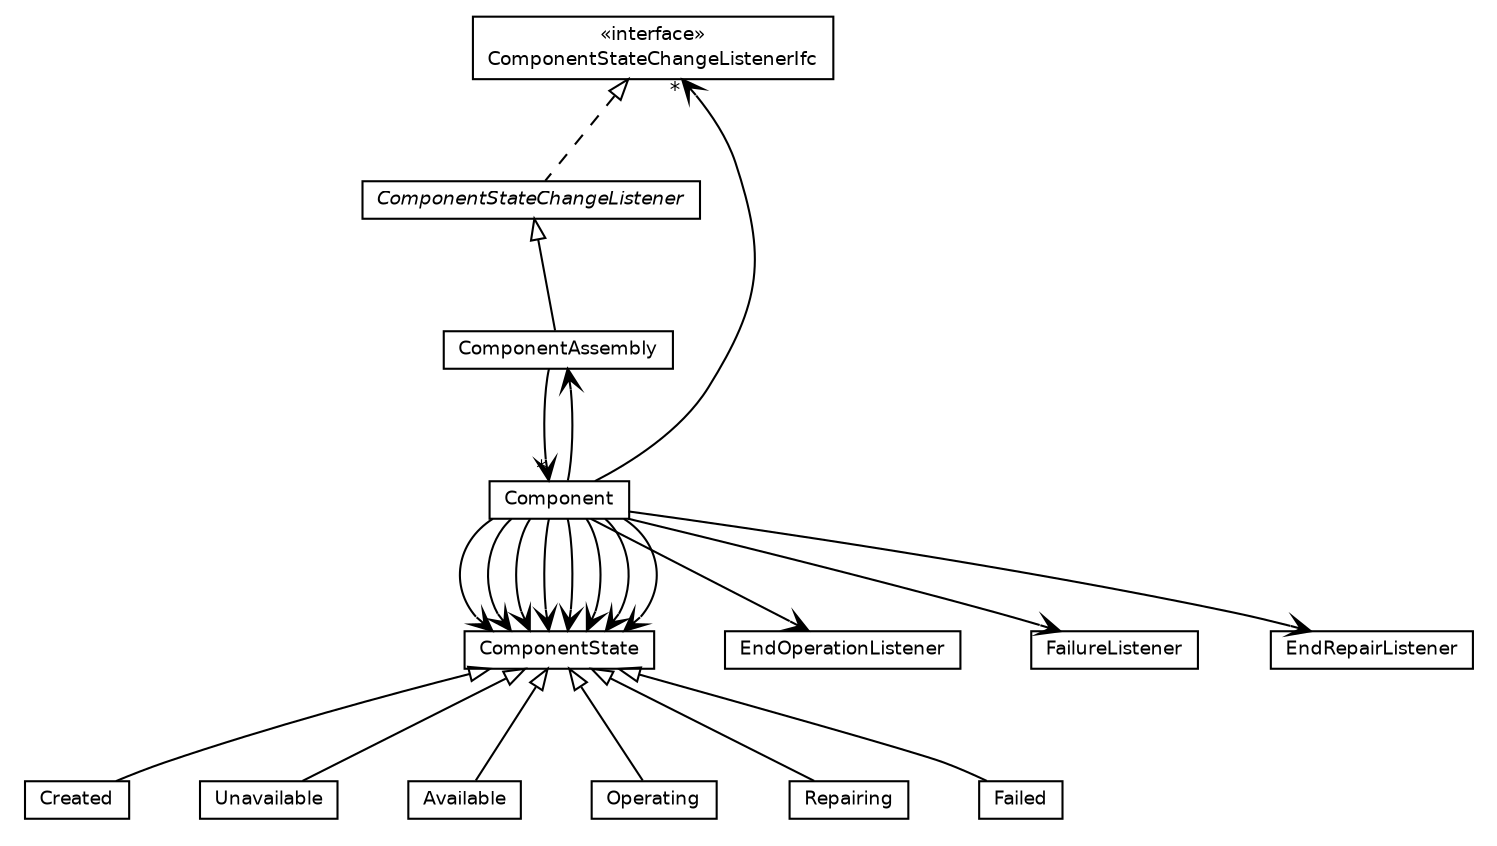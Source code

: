 #!/usr/local/bin/dot
#
# Class diagram 
# Generated by UMLGraph version 5.4 (http://www.umlgraph.org/)
#

digraph G {
	edge [fontname="Helvetica",fontsize=10,labelfontname="Helvetica",labelfontsize=10];
	node [fontname="Helvetica",fontsize=10,shape=plaintext];
	nodesep=0.25;
	ranksep=0.5;
	// jsl.modeling.elements.component.ComponentStateChangeListenerIfc
	c1468 [label=<<table title="jsl.modeling.elements.component.ComponentStateChangeListenerIfc" border="0" cellborder="1" cellspacing="0" cellpadding="2" port="p" href="./ComponentStateChangeListenerIfc.html">
		<tr><td><table border="0" cellspacing="0" cellpadding="1">
<tr><td align="center" balign="center"> &#171;interface&#187; </td></tr>
<tr><td align="center" balign="center"> ComponentStateChangeListenerIfc </td></tr>
		</table></td></tr>
		</table>>, URL="./ComponentStateChangeListenerIfc.html", fontname="Helvetica", fontcolor="black", fontsize=9.0];
	// jsl.modeling.elements.component.ComponentStateChangeListener
	c1469 [label=<<table title="jsl.modeling.elements.component.ComponentStateChangeListener" border="0" cellborder="1" cellspacing="0" cellpadding="2" port="p" href="./ComponentStateChangeListener.html">
		<tr><td><table border="0" cellspacing="0" cellpadding="1">
<tr><td align="center" balign="center"><font face="Helvetica-Oblique"> ComponentStateChangeListener </font></td></tr>
		</table></td></tr>
		</table>>, URL="./ComponentStateChangeListener.html", fontname="Helvetica", fontcolor="black", fontsize=9.0];
	// jsl.modeling.elements.component.ComponentAssembly
	c1470 [label=<<table title="jsl.modeling.elements.component.ComponentAssembly" border="0" cellborder="1" cellspacing="0" cellpadding="2" port="p" href="./ComponentAssembly.html">
		<tr><td><table border="0" cellspacing="0" cellpadding="1">
<tr><td align="center" balign="center"> ComponentAssembly </td></tr>
		</table></td></tr>
		</table>>, URL="./ComponentAssembly.html", fontname="Helvetica", fontcolor="black", fontsize=9.0];
	// jsl.modeling.elements.component.Component
	c1471 [label=<<table title="jsl.modeling.elements.component.Component" border="0" cellborder="1" cellspacing="0" cellpadding="2" port="p" href="./Component.html">
		<tr><td><table border="0" cellspacing="0" cellpadding="1">
<tr><td align="center" balign="center"> Component </td></tr>
		</table></td></tr>
		</table>>, URL="./Component.html", fontname="Helvetica", fontcolor="black", fontsize=9.0];
	// jsl.modeling.elements.component.Component.ComponentState
	c1472 [label=<<table title="jsl.modeling.elements.component.Component.ComponentState" border="0" cellborder="1" cellspacing="0" cellpadding="2" port="p" href="./Component.ComponentState.html">
		<tr><td><table border="0" cellspacing="0" cellpadding="1">
<tr><td align="center" balign="center"> ComponentState </td></tr>
		</table></td></tr>
		</table>>, URL="./Component.ComponentState.html", fontname="Helvetica", fontcolor="black", fontsize=9.0];
	// jsl.modeling.elements.component.Component.Created
	c1473 [label=<<table title="jsl.modeling.elements.component.Component.Created" border="0" cellborder="1" cellspacing="0" cellpadding="2" port="p" href="./Component.Created.html">
		<tr><td><table border="0" cellspacing="0" cellpadding="1">
<tr><td align="center" balign="center"> Created </td></tr>
		</table></td></tr>
		</table>>, URL="./Component.Created.html", fontname="Helvetica", fontcolor="black", fontsize=9.0];
	// jsl.modeling.elements.component.Component.Unavailable
	c1474 [label=<<table title="jsl.modeling.elements.component.Component.Unavailable" border="0" cellborder="1" cellspacing="0" cellpadding="2" port="p" href="./Component.Unavailable.html">
		<tr><td><table border="0" cellspacing="0" cellpadding="1">
<tr><td align="center" balign="center"> Unavailable </td></tr>
		</table></td></tr>
		</table>>, URL="./Component.Unavailable.html", fontname="Helvetica", fontcolor="black", fontsize=9.0];
	// jsl.modeling.elements.component.Component.Available
	c1475 [label=<<table title="jsl.modeling.elements.component.Component.Available" border="0" cellborder="1" cellspacing="0" cellpadding="2" port="p" href="./Component.Available.html">
		<tr><td><table border="0" cellspacing="0" cellpadding="1">
<tr><td align="center" balign="center"> Available </td></tr>
		</table></td></tr>
		</table>>, URL="./Component.Available.html", fontname="Helvetica", fontcolor="black", fontsize=9.0];
	// jsl.modeling.elements.component.Component.Operating
	c1476 [label=<<table title="jsl.modeling.elements.component.Component.Operating" border="0" cellborder="1" cellspacing="0" cellpadding="2" port="p" href="./Component.Operating.html">
		<tr><td><table border="0" cellspacing="0" cellpadding="1">
<tr><td align="center" balign="center"> Operating </td></tr>
		</table></td></tr>
		</table>>, URL="./Component.Operating.html", fontname="Helvetica", fontcolor="black", fontsize=9.0];
	// jsl.modeling.elements.component.Component.Repairing
	c1477 [label=<<table title="jsl.modeling.elements.component.Component.Repairing" border="0" cellborder="1" cellspacing="0" cellpadding="2" port="p" href="./Component.Repairing.html">
		<tr><td><table border="0" cellspacing="0" cellpadding="1">
<tr><td align="center" balign="center"> Repairing </td></tr>
		</table></td></tr>
		</table>>, URL="./Component.Repairing.html", fontname="Helvetica", fontcolor="black", fontsize=9.0];
	// jsl.modeling.elements.component.Component.Failed
	c1478 [label=<<table title="jsl.modeling.elements.component.Component.Failed" border="0" cellborder="1" cellspacing="0" cellpadding="2" port="p" href="./Component.Failed.html">
		<tr><td><table border="0" cellspacing="0" cellpadding="1">
<tr><td align="center" balign="center"> Failed </td></tr>
		</table></td></tr>
		</table>>, URL="./Component.Failed.html", fontname="Helvetica", fontcolor="black", fontsize=9.0];
	// jsl.modeling.elements.component.Component.EndOperationListener
	c1479 [label=<<table title="jsl.modeling.elements.component.Component.EndOperationListener" border="0" cellborder="1" cellspacing="0" cellpadding="2" port="p" href="./Component.EndOperationListener.html">
		<tr><td><table border="0" cellspacing="0" cellpadding="1">
<tr><td align="center" balign="center"> EndOperationListener </td></tr>
		</table></td></tr>
		</table>>, URL="./Component.EndOperationListener.html", fontname="Helvetica", fontcolor="black", fontsize=9.0];
	// jsl.modeling.elements.component.Component.FailureListener
	c1480 [label=<<table title="jsl.modeling.elements.component.Component.FailureListener" border="0" cellborder="1" cellspacing="0" cellpadding="2" port="p" href="./Component.FailureListener.html">
		<tr><td><table border="0" cellspacing="0" cellpadding="1">
<tr><td align="center" balign="center"> FailureListener </td></tr>
		</table></td></tr>
		</table>>, URL="./Component.FailureListener.html", fontname="Helvetica", fontcolor="black", fontsize=9.0];
	// jsl.modeling.elements.component.Component.EndRepairListener
	c1481 [label=<<table title="jsl.modeling.elements.component.Component.EndRepairListener" border="0" cellborder="1" cellspacing="0" cellpadding="2" port="p" href="./Component.EndRepairListener.html">
		<tr><td><table border="0" cellspacing="0" cellpadding="1">
<tr><td align="center" balign="center"> EndRepairListener </td></tr>
		</table></td></tr>
		</table>>, URL="./Component.EndRepairListener.html", fontname="Helvetica", fontcolor="black", fontsize=9.0];
	//jsl.modeling.elements.component.ComponentStateChangeListener implements jsl.modeling.elements.component.ComponentStateChangeListenerIfc
	c1468:p -> c1469:p [dir=back,arrowtail=empty,style=dashed];
	//jsl.modeling.elements.component.ComponentAssembly extends jsl.modeling.elements.component.ComponentStateChangeListener
	c1469:p -> c1470:p [dir=back,arrowtail=empty];
	//jsl.modeling.elements.component.Component.Created extends jsl.modeling.elements.component.Component.ComponentState
	c1472:p -> c1473:p [dir=back,arrowtail=empty];
	//jsl.modeling.elements.component.Component.Unavailable extends jsl.modeling.elements.component.Component.ComponentState
	c1472:p -> c1474:p [dir=back,arrowtail=empty];
	//jsl.modeling.elements.component.Component.Available extends jsl.modeling.elements.component.Component.ComponentState
	c1472:p -> c1475:p [dir=back,arrowtail=empty];
	//jsl.modeling.elements.component.Component.Operating extends jsl.modeling.elements.component.Component.ComponentState
	c1472:p -> c1476:p [dir=back,arrowtail=empty];
	//jsl.modeling.elements.component.Component.Repairing extends jsl.modeling.elements.component.Component.ComponentState
	c1472:p -> c1477:p [dir=back,arrowtail=empty];
	//jsl.modeling.elements.component.Component.Failed extends jsl.modeling.elements.component.Component.ComponentState
	c1472:p -> c1478:p [dir=back,arrowtail=empty];
	// jsl.modeling.elements.component.ComponentAssembly NAVASSOC jsl.modeling.elements.component.Component
	c1470:p -> c1471:p [taillabel="", label="", headlabel="*", fontname="Helvetica", fontcolor="black", fontsize=10.0, color="black", arrowhead=open];
	// jsl.modeling.elements.component.Component NAVASSOC jsl.modeling.elements.component.Component.EndOperationListener
	c1471:p -> c1479:p [taillabel="", label="", headlabel="", fontname="Helvetica", fontcolor="black", fontsize=10.0, color="black", arrowhead=open];
	// jsl.modeling.elements.component.Component NAVASSOC jsl.modeling.elements.component.Component.FailureListener
	c1471:p -> c1480:p [taillabel="", label="", headlabel="", fontname="Helvetica", fontcolor="black", fontsize=10.0, color="black", arrowhead=open];
	// jsl.modeling.elements.component.Component NAVASSOC jsl.modeling.elements.component.Component.EndRepairListener
	c1471:p -> c1481:p [taillabel="", label="", headlabel="", fontname="Helvetica", fontcolor="black", fontsize=10.0, color="black", arrowhead=open];
	// jsl.modeling.elements.component.Component NAVASSOC jsl.modeling.elements.component.Component.ComponentState
	c1471:p -> c1472:p [taillabel="", label="", headlabel="", fontname="Helvetica", fontcolor="black", fontsize=10.0, color="black", arrowhead=open];
	// jsl.modeling.elements.component.Component NAVASSOC jsl.modeling.elements.component.Component.ComponentState
	c1471:p -> c1472:p [taillabel="", label="", headlabel="", fontname="Helvetica", fontcolor="black", fontsize=10.0, color="black", arrowhead=open];
	// jsl.modeling.elements.component.Component NAVASSOC jsl.modeling.elements.component.Component.ComponentState
	c1471:p -> c1472:p [taillabel="", label="", headlabel="", fontname="Helvetica", fontcolor="black", fontsize=10.0, color="black", arrowhead=open];
	// jsl.modeling.elements.component.Component NAVASSOC jsl.modeling.elements.component.Component.ComponentState
	c1471:p -> c1472:p [taillabel="", label="", headlabel="", fontname="Helvetica", fontcolor="black", fontsize=10.0, color="black", arrowhead=open];
	// jsl.modeling.elements.component.Component NAVASSOC jsl.modeling.elements.component.Component.ComponentState
	c1471:p -> c1472:p [taillabel="", label="", headlabel="", fontname="Helvetica", fontcolor="black", fontsize=10.0, color="black", arrowhead=open];
	// jsl.modeling.elements.component.Component NAVASSOC jsl.modeling.elements.component.Component.ComponentState
	c1471:p -> c1472:p [taillabel="", label="", headlabel="", fontname="Helvetica", fontcolor="black", fontsize=10.0, color="black", arrowhead=open];
	// jsl.modeling.elements.component.Component NAVASSOC jsl.modeling.elements.component.Component.ComponentState
	c1471:p -> c1472:p [taillabel="", label="", headlabel="", fontname="Helvetica", fontcolor="black", fontsize=10.0, color="black", arrowhead=open];
	// jsl.modeling.elements.component.Component NAVASSOC jsl.modeling.elements.component.Component.ComponentState
	c1471:p -> c1472:p [taillabel="", label="", headlabel="", fontname="Helvetica", fontcolor="black", fontsize=10.0, color="black", arrowhead=open];
	// jsl.modeling.elements.component.Component NAVASSOC jsl.modeling.elements.component.ComponentStateChangeListenerIfc
	c1471:p -> c1468:p [taillabel="", label="", headlabel="*", fontname="Helvetica", fontcolor="black", fontsize=10.0, color="black", arrowhead=open];
	// jsl.modeling.elements.component.Component NAVASSOC jsl.modeling.elements.component.ComponentAssembly
	c1471:p -> c1470:p [taillabel="", label="", headlabel="", fontname="Helvetica", fontcolor="black", fontsize=10.0, color="black", arrowhead=open];
}

